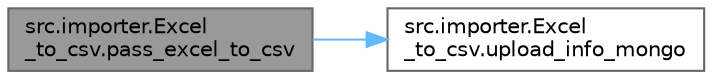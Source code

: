 digraph "src.importer.Excel_to_csv.pass_excel_to_csv"
{
 // LATEX_PDF_SIZE
  bgcolor="transparent";
  edge [fontname=Helvetica,fontsize=10,labelfontname=Helvetica,labelfontsize=10];
  node [fontname=Helvetica,fontsize=10,shape=box,height=0.2,width=0.4];
  rankdir="LR";
  Node1 [id="Node000001",label="src.importer.Excel\l_to_csv.pass_excel_to_csv",height=0.2,width=0.4,color="gray40", fillcolor="grey60", style="filled", fontcolor="black",tooltip=" "];
  Node1 -> Node2 [id="edge1_Node000001_Node000002",color="steelblue1",style="solid",tooltip=" "];
  Node2 [id="Node000002",label="src.importer.Excel\l_to_csv.upload_info_mongo",height=0.2,width=0.4,color="grey40", fillcolor="white", style="filled",URL="$namespacesrc_1_1importer_1_1_excel__to__csv.html#a166604add265dcf0eca52b4803fe251a",tooltip=" "];
}
